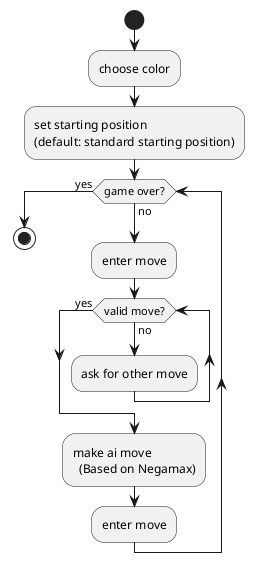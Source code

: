 @startuml
start

:choose color;

:set starting position \n(default: standard starting position);

while (game over?) is (no)

:enter move;

while (valid move?) is (no)
  :ask for other move;
endwhile (yes)

:make ai move
  (Based on Negamax);

:enter move;

endwhile(yes)

stop
@enduml